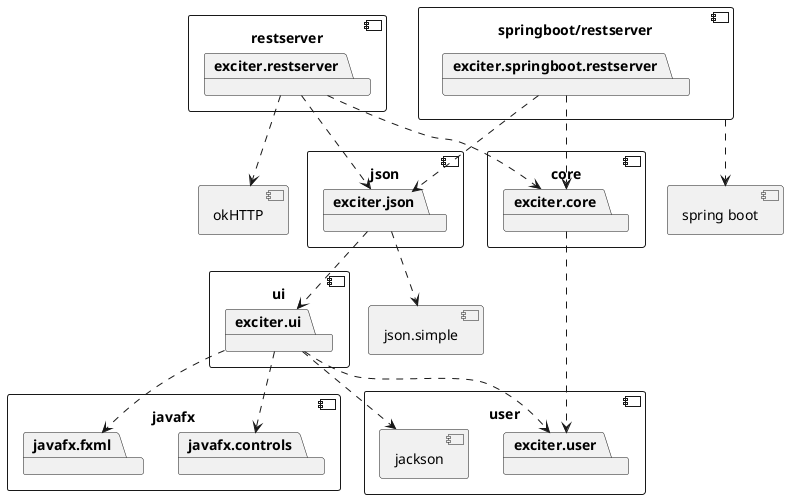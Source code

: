 @startuml packageDiagram

component core{
    package exciter.core
}

component ui{
    package exciter.ui
}

component json{
    package exciter.json
    
}

component javafx{
    package javafx.controls
    package javafx.fxml
}

component restserver{
    package exciter.restserver

}

component user {
    package jackson
    package exciter.user

}
component json.simple{

}

component jackson {
}

component "springboot/restserver" as springboot.restserver {
	package exciter.springboot.restserver
}

exciter.springboot.restserver ..> exciter.core
exciter.springboot.restserver ..> exciter.json

component "spring boot" as springboot {
}

component okHTTP {

}
exciter.restserver ..> okHTTP
springboot.restserver ..> springboot
exciter.restserver ..> exciter.json
exciter.restserver ..>exciter.core
exciter.ui ..> javafx.controls
exciter.ui ..> javafx.fxml
exciter.ui ..> exciter.user
exciter.core ..>exciter.user
exciter.json ..> exciter.ui


exciter.ui ..> jackson
exciter.json ..> json.simple




@enduml
